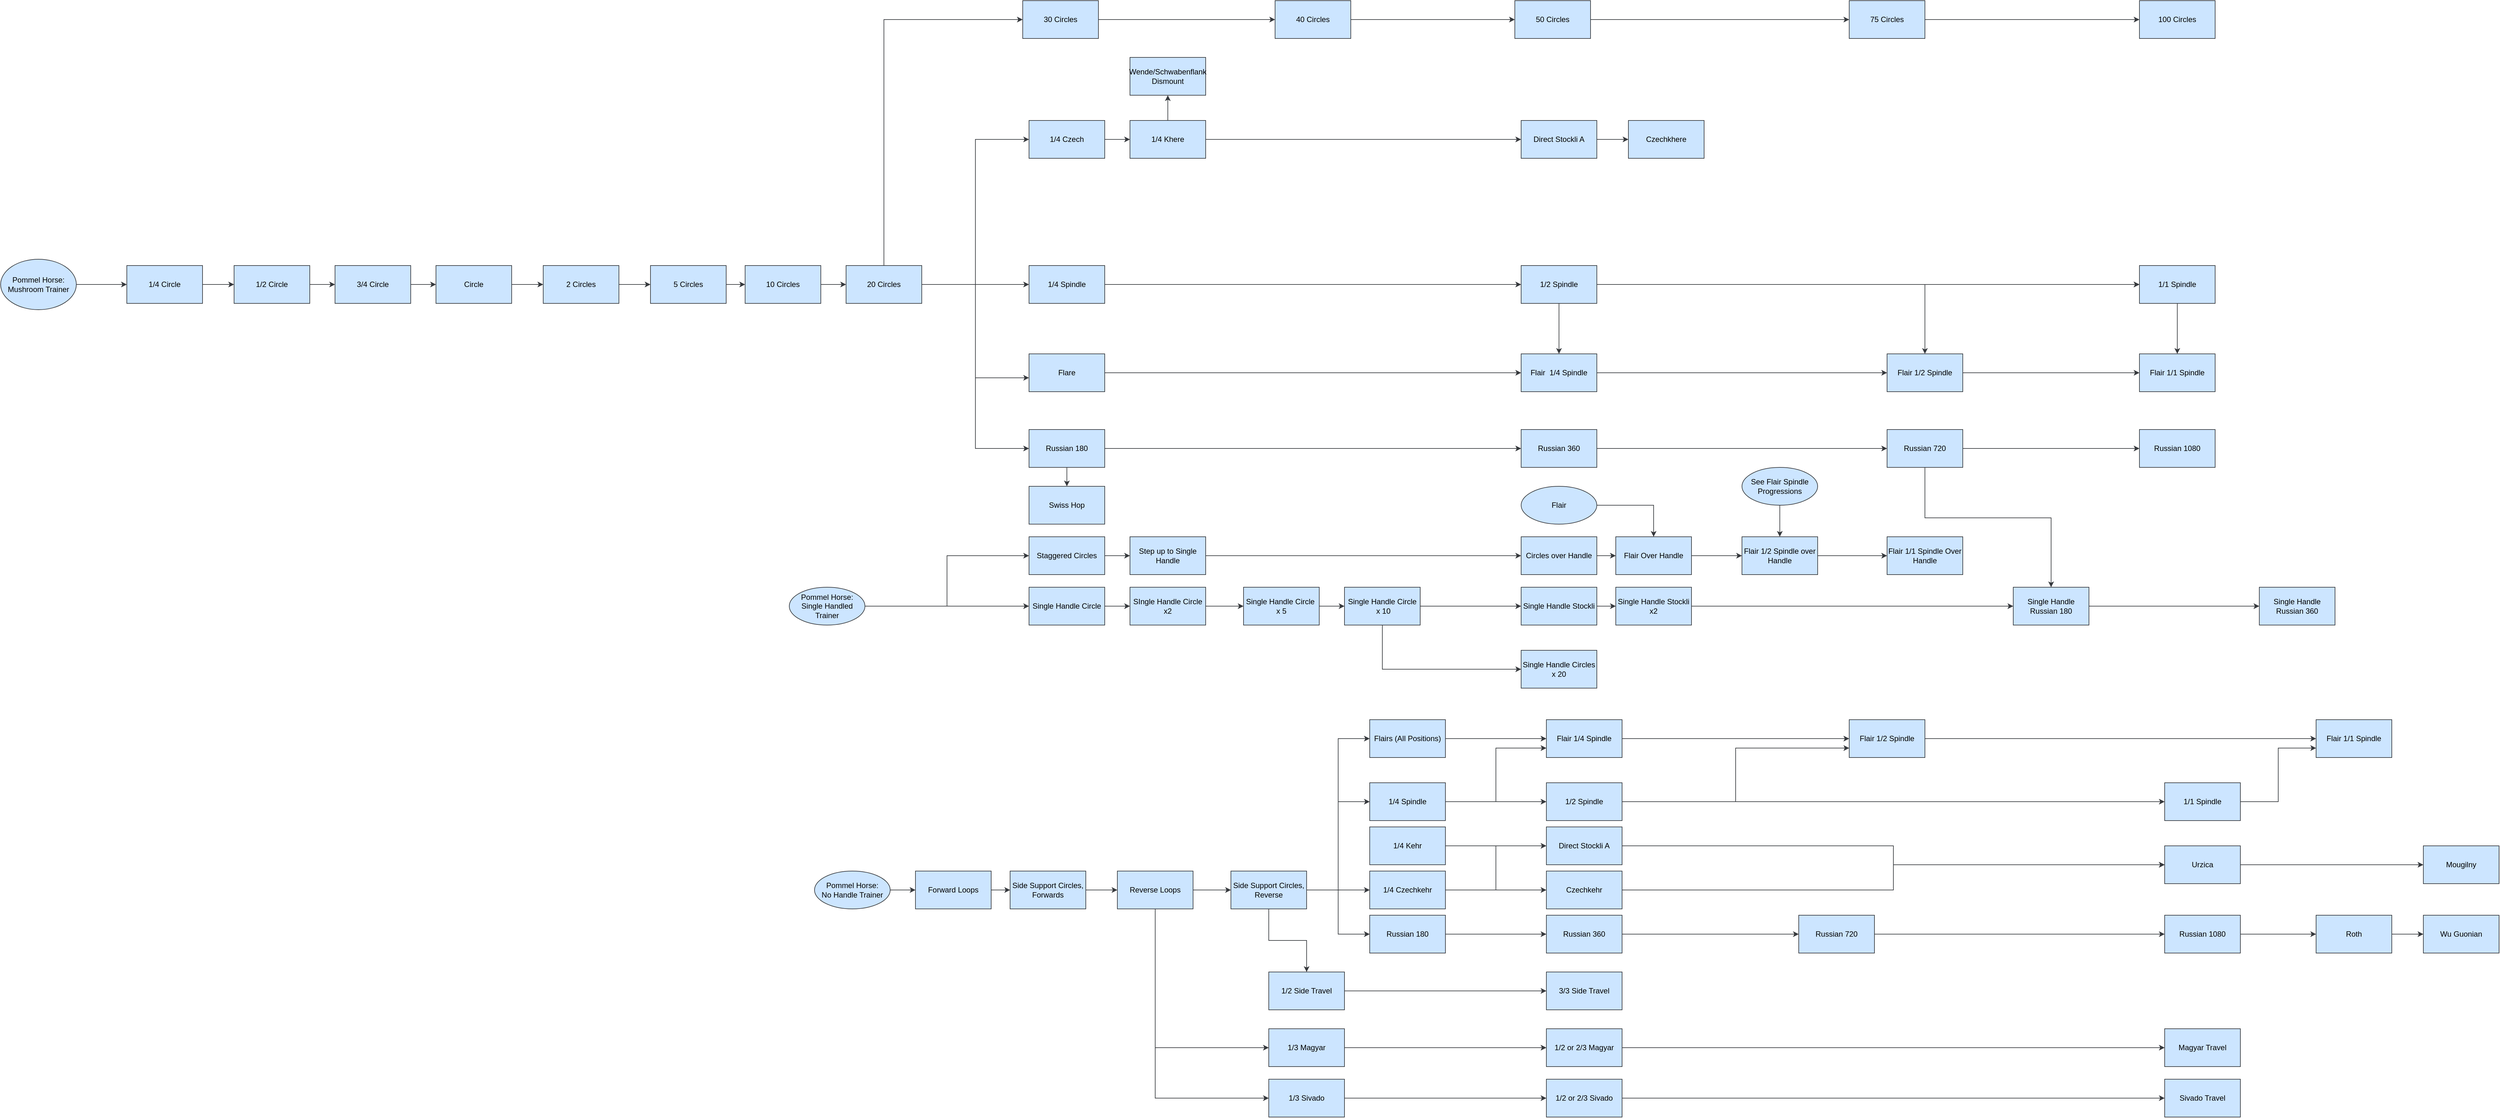 <mxfile version="14.9.8" type="github">
  <diagram id="G8l90t1o2bZnV9wiOUF2" name="Page-1">
    <mxGraphModel dx="4915" dy="438" grid="1" gridSize="10" guides="1" tooltips="1" connect="1" arrows="1" fold="1" page="1" pageScale="1" pageWidth="850" pageHeight="1100" math="0" shadow="0">
      <root>
        <mxCell id="0" />
        <mxCell id="1" parent="0" />
        <mxCell id="UrcYGBR2MilL74NsPiot-1" style="edgeStyle=orthogonalEdgeStyle;rounded=0;orthogonalLoop=1;jettySize=auto;html=1;entryX=0;entryY=0.5;entryDx=0;entryDy=0;fillColor=#cce5ff;strokeColor=#36393d;" parent="1" source="UrcYGBR2MilL74NsPiot-2" target="UrcYGBR2MilL74NsPiot-68" edge="1">
          <mxGeometry relative="1" as="geometry" />
        </mxCell>
        <mxCell id="UrcYGBR2MilL74NsPiot-2" value="&lt;div&gt;Pommel Horse:&lt;/div&gt;&lt;div&gt;Mushroom Trainer&lt;/div&gt;" style="ellipse;whiteSpace=wrap;html=1;fillColor=#cce5ff;strokeColor=#36393d;" parent="1" vertex="1">
          <mxGeometry x="-2310" y="2180" width="120" height="80" as="geometry" />
        </mxCell>
        <mxCell id="UrcYGBR2MilL74NsPiot-3" style="edgeStyle=orthogonalEdgeStyle;rounded=0;orthogonalLoop=1;jettySize=auto;html=1;entryX=0;entryY=0.5;entryDx=0;entryDy=0;fillColor=#cce5ff;strokeColor=#36393d;" parent="1" source="UrcYGBR2MilL74NsPiot-4" target="UrcYGBR2MilL74NsPiot-74" edge="1">
          <mxGeometry relative="1" as="geometry" />
        </mxCell>
        <mxCell id="UrcYGBR2MilL74NsPiot-4" value="Circle" style="whiteSpace=wrap;html=1;fillColor=#cce5ff;strokeColor=#36393d;" parent="1" vertex="1">
          <mxGeometry x="-1620" y="2190" width="120" height="60" as="geometry" />
        </mxCell>
        <mxCell id="UrcYGBR2MilL74NsPiot-5" value="" style="edgeStyle=orthogonalEdgeStyle;rounded=0;orthogonalLoop=1;jettySize=auto;html=1;fillColor=#cce5ff;strokeColor=#36393d;" parent="1" source="UrcYGBR2MilL74NsPiot-47" target="UrcYGBR2MilL74NsPiot-10" edge="1">
          <mxGeometry relative="1" as="geometry" />
        </mxCell>
        <mxCell id="UrcYGBR2MilL74NsPiot-6" value="1/4 Spindle" style="whiteSpace=wrap;html=1;fillColor=#cce5ff;strokeColor=#36393d;" parent="1" vertex="1">
          <mxGeometry x="-680" y="2190" width="120" height="60" as="geometry" />
        </mxCell>
        <mxCell id="UrcYGBR2MilL74NsPiot-7" value="" style="edgeStyle=orthogonalEdgeStyle;rounded=0;orthogonalLoop=1;jettySize=auto;html=1;fillColor=#cce5ff;strokeColor=#36393d;" parent="1" source="UrcYGBR2MilL74NsPiot-47" target="UrcYGBR2MilL74NsPiot-10" edge="1">
          <mxGeometry relative="1" as="geometry" />
        </mxCell>
        <mxCell id="UrcYGBR2MilL74NsPiot-8" value="" style="edgeStyle=orthogonalEdgeStyle;rounded=0;orthogonalLoop=1;jettySize=auto;html=1;fillColor=#cce5ff;strokeColor=#36393d;" parent="1" source="UrcYGBR2MilL74NsPiot-10" target="UrcYGBR2MilL74NsPiot-35" edge="1">
          <mxGeometry relative="1" as="geometry" />
        </mxCell>
        <mxCell id="UrcYGBR2MilL74NsPiot-9" style="edgeStyle=orthogonalEdgeStyle;rounded=0;orthogonalLoop=1;jettySize=auto;html=1;fillColor=#cce5ff;strokeColor=#36393d;" parent="1" source="UrcYGBR2MilL74NsPiot-10" target="UrcYGBR2MilL74NsPiot-98" edge="1">
          <mxGeometry relative="1" as="geometry" />
        </mxCell>
        <mxCell id="UrcYGBR2MilL74NsPiot-10" value="1/1 Spindle" style="whiteSpace=wrap;html=1;fillColor=#cce5ff;strokeColor=#36393d;" parent="1" vertex="1">
          <mxGeometry x="1080" y="2190" width="120" height="60" as="geometry" />
        </mxCell>
        <mxCell id="UrcYGBR2MilL74NsPiot-11" value="" style="edgeStyle=orthogonalEdgeStyle;rounded=0;orthogonalLoop=1;jettySize=auto;html=1;fillColor=#cce5ff;strokeColor=#36393d;" parent="1" source="UrcYGBR2MilL74NsPiot-12" target="UrcYGBR2MilL74NsPiot-15" edge="1">
          <mxGeometry relative="1" as="geometry" />
        </mxCell>
        <mxCell id="UrcYGBR2MilL74NsPiot-12" value="1/4 Czech" style="whiteSpace=wrap;html=1;fillColor=#cce5ff;strokeColor=#36393d;" parent="1" vertex="1">
          <mxGeometry x="-680" y="1960" width="120" height="60" as="geometry" />
        </mxCell>
        <mxCell id="UrcYGBR2MilL74NsPiot-13" style="edgeStyle=orthogonalEdgeStyle;rounded=0;orthogonalLoop=1;jettySize=auto;html=1;entryX=0;entryY=0.5;entryDx=0;entryDy=0;fillColor=#cce5ff;strokeColor=#36393d;" parent="1" source="UrcYGBR2MilL74NsPiot-15" target="UrcYGBR2MilL74NsPiot-50" edge="1">
          <mxGeometry relative="1" as="geometry" />
        </mxCell>
        <mxCell id="UrcYGBR2MilL74NsPiot-14" value="" style="edgeStyle=orthogonalEdgeStyle;rounded=0;orthogonalLoop=1;jettySize=auto;html=1;fillColor=#cce5ff;strokeColor=#36393d;" parent="1" source="UrcYGBR2MilL74NsPiot-15" target="UrcYGBR2MilL74NsPiot-17" edge="1">
          <mxGeometry relative="1" as="geometry" />
        </mxCell>
        <mxCell id="UrcYGBR2MilL74NsPiot-15" value="1/4 Khere" style="whiteSpace=wrap;html=1;fillColor=#cce5ff;strokeColor=#36393d;" parent="1" vertex="1">
          <mxGeometry x="-520" y="1960" width="120" height="60" as="geometry" />
        </mxCell>
        <mxCell id="UrcYGBR2MilL74NsPiot-16" value="Czechkhere" style="whiteSpace=wrap;html=1;fillColor=#cce5ff;strokeColor=#36393d;" parent="1" vertex="1">
          <mxGeometry x="270" y="1960" width="120" height="60" as="geometry" />
        </mxCell>
        <mxCell id="UrcYGBR2MilL74NsPiot-17" value="Wende/Schwabenflank Dismount" style="whiteSpace=wrap;html=1;fillColor=#cce5ff;strokeColor=#36393d;" parent="1" vertex="1">
          <mxGeometry x="-520" y="1860" width="120" height="60" as="geometry" />
        </mxCell>
        <mxCell id="UrcYGBR2MilL74NsPiot-18" value="" style="edgeStyle=orthogonalEdgeStyle;rounded=0;orthogonalLoop=1;jettySize=auto;html=1;fillColor=#cce5ff;strokeColor=#36393d;" parent="1" source="UrcYGBR2MilL74NsPiot-19" target="UrcYGBR2MilL74NsPiot-35" edge="1">
          <mxGeometry relative="1" as="geometry" />
        </mxCell>
        <mxCell id="UrcYGBR2MilL74NsPiot-19" value="Flare" style="whiteSpace=wrap;html=1;fillColor=#cce5ff;strokeColor=#36393d;" parent="1" vertex="1">
          <mxGeometry x="-680" y="2330" width="120" height="60" as="geometry" />
        </mxCell>
        <mxCell id="UrcYGBR2MilL74NsPiot-20" value="" style="edgeStyle=orthogonalEdgeStyle;rounded=0;orthogonalLoop=1;jettySize=auto;html=1;fillColor=#cce5ff;strokeColor=#36393d;" parent="1" source="UrcYGBR2MilL74NsPiot-22" target="UrcYGBR2MilL74NsPiot-24" edge="1">
          <mxGeometry relative="1" as="geometry" />
        </mxCell>
        <mxCell id="UrcYGBR2MilL74NsPiot-21" value="" style="edgeStyle=orthogonalEdgeStyle;rounded=0;orthogonalLoop=1;jettySize=auto;html=1;fillColor=#cce5ff;strokeColor=#36393d;" parent="1" source="UrcYGBR2MilL74NsPiot-22" target="UrcYGBR2MilL74NsPiot-66" edge="1">
          <mxGeometry relative="1" as="geometry" />
        </mxCell>
        <mxCell id="UrcYGBR2MilL74NsPiot-22" value="Russian 180" style="whiteSpace=wrap;html=1;fillColor=#cce5ff;strokeColor=#36393d;" parent="1" vertex="1">
          <mxGeometry x="-680" y="2450" width="120" height="60" as="geometry" />
        </mxCell>
        <mxCell id="UrcYGBR2MilL74NsPiot-23" value="" style="edgeStyle=orthogonalEdgeStyle;rounded=0;orthogonalLoop=1;jettySize=auto;html=1;fillColor=#cce5ff;strokeColor=#36393d;" parent="1" source="UrcYGBR2MilL74NsPiot-24" target="UrcYGBR2MilL74NsPiot-32" edge="1">
          <mxGeometry relative="1" as="geometry" />
        </mxCell>
        <mxCell id="UrcYGBR2MilL74NsPiot-24" value="Russian 360" style="whiteSpace=wrap;html=1;fillColor=#cce5ff;strokeColor=#36393d;" parent="1" vertex="1">
          <mxGeometry x="100" y="2450" width="120" height="60" as="geometry" />
        </mxCell>
        <mxCell id="UrcYGBR2MilL74NsPiot-25" value="" style="edgeStyle=orthogonalEdgeStyle;rounded=0;orthogonalLoop=1;jettySize=auto;html=1;fillColor=#cce5ff;strokeColor=#36393d;" parent="1" source="UrcYGBR2MilL74NsPiot-26" target="UrcYGBR2MilL74NsPiot-88" edge="1">
          <mxGeometry relative="1" as="geometry" />
        </mxCell>
        <mxCell id="UrcYGBR2MilL74NsPiot-26" value="Single Handle Circle" style="whiteSpace=wrap;html=1;fillColor=#cce5ff;strokeColor=#36393d;" parent="1" vertex="1">
          <mxGeometry x="-680" y="2700" width="120" height="60" as="geometry" />
        </mxCell>
        <mxCell id="UrcYGBR2MilL74NsPiot-27" style="edgeStyle=orthogonalEdgeStyle;rounded=0;orthogonalLoop=1;jettySize=auto;html=1;fillColor=#cce5ff;strokeColor=#36393d;" parent="1" source="UrcYGBR2MilL74NsPiot-28" target="UrcYGBR2MilL74NsPiot-94" edge="1">
          <mxGeometry relative="1" as="geometry" />
        </mxCell>
        <mxCell id="UrcYGBR2MilL74NsPiot-28" value="Single Handle Stockli" style="whiteSpace=wrap;html=1;fillColor=#cce5ff;strokeColor=#36393d;" parent="1" vertex="1">
          <mxGeometry x="100" y="2700" width="120" height="60" as="geometry" />
        </mxCell>
        <mxCell id="UrcYGBR2MilL74NsPiot-118" style="edgeStyle=orthogonalEdgeStyle;rounded=0;orthogonalLoop=1;jettySize=auto;html=1;fillColor=#cce5ff;strokeColor=#36393d;" parent="1" source="UrcYGBR2MilL74NsPiot-29" target="UrcYGBR2MilL74NsPiot-117" edge="1">
          <mxGeometry relative="1" as="geometry" />
        </mxCell>
        <mxCell id="UrcYGBR2MilL74NsPiot-29" value="Single Handle Russian 180" style="whiteSpace=wrap;html=1;fillColor=#cce5ff;strokeColor=#36393d;" parent="1" vertex="1">
          <mxGeometry x="880" y="2700" width="120" height="60" as="geometry" />
        </mxCell>
        <mxCell id="UrcYGBR2MilL74NsPiot-30" value="" style="edgeStyle=orthogonalEdgeStyle;rounded=0;orthogonalLoop=1;jettySize=auto;html=1;fillColor=#cce5ff;strokeColor=#36393d;" parent="1" source="UrcYGBR2MilL74NsPiot-32" target="UrcYGBR2MilL74NsPiot-33" edge="1">
          <mxGeometry relative="1" as="geometry" />
        </mxCell>
        <mxCell id="UrcYGBR2MilL74NsPiot-31" style="edgeStyle=orthogonalEdgeStyle;rounded=0;orthogonalLoop=1;jettySize=auto;html=1;fillColor=#cce5ff;strokeColor=#36393d;" parent="1" source="UrcYGBR2MilL74NsPiot-32" target="UrcYGBR2MilL74NsPiot-29" edge="1">
          <mxGeometry relative="1" as="geometry">
            <Array as="points">
              <mxPoint x="740" y="2590" />
              <mxPoint x="940" y="2590" />
            </Array>
          </mxGeometry>
        </mxCell>
        <mxCell id="UrcYGBR2MilL74NsPiot-32" value="Russian 720" style="whiteSpace=wrap;html=1;fillColor=#cce5ff;strokeColor=#36393d;" parent="1" vertex="1">
          <mxGeometry x="680" y="2450" width="120" height="60" as="geometry" />
        </mxCell>
        <mxCell id="UrcYGBR2MilL74NsPiot-33" value="Russian 1080" style="whiteSpace=wrap;html=1;fillColor=#cce5ff;strokeColor=#36393d;" parent="1" vertex="1">
          <mxGeometry x="1080" y="2450" width="120" height="60" as="geometry" />
        </mxCell>
        <mxCell id="UrcYGBR2MilL74NsPiot-34" style="edgeStyle=orthogonalEdgeStyle;rounded=0;orthogonalLoop=1;jettySize=auto;html=1;fillColor=#cce5ff;strokeColor=#36393d;" parent="1" source="UrcYGBR2MilL74NsPiot-35" target="UrcYGBR2MilL74NsPiot-97" edge="1">
          <mxGeometry relative="1" as="geometry" />
        </mxCell>
        <mxCell id="UrcYGBR2MilL74NsPiot-35" value="Flair&amp;nbsp; 1/4 Spindle" style="whiteSpace=wrap;html=1;fillColor=#cce5ff;strokeColor=#36393d;" parent="1" vertex="1">
          <mxGeometry x="100" y="2330" width="120" height="60" as="geometry" />
        </mxCell>
        <mxCell id="UrcYGBR2MilL74NsPiot-36" value="" style="edgeStyle=orthogonalEdgeStyle;rounded=0;orthogonalLoop=1;jettySize=auto;html=1;fillColor=#cce5ff;strokeColor=#36393d;" parent="1" source="UrcYGBR2MilL74NsPiot-37" target="UrcYGBR2MilL74NsPiot-39" edge="1">
          <mxGeometry relative="1" as="geometry" />
        </mxCell>
        <mxCell id="UrcYGBR2MilL74NsPiot-37" value="Staggered Circles" style="whiteSpace=wrap;html=1;fillColor=#cce5ff;strokeColor=#36393d;" parent="1" vertex="1">
          <mxGeometry x="-680" y="2620" width="120" height="60" as="geometry" />
        </mxCell>
        <mxCell id="UrcYGBR2MilL74NsPiot-38" style="edgeStyle=orthogonalEdgeStyle;rounded=0;orthogonalLoop=1;jettySize=auto;html=1;entryX=0;entryY=0.5;entryDx=0;entryDy=0;fillColor=#cce5ff;strokeColor=#36393d;" parent="1" source="UrcYGBR2MilL74NsPiot-39" target="UrcYGBR2MilL74NsPiot-41" edge="1">
          <mxGeometry relative="1" as="geometry" />
        </mxCell>
        <mxCell id="UrcYGBR2MilL74NsPiot-39" value="Step up to Single Handle" style="whiteSpace=wrap;html=1;fillColor=#cce5ff;strokeColor=#36393d;" parent="1" vertex="1">
          <mxGeometry x="-520" y="2620" width="120" height="60" as="geometry" />
        </mxCell>
        <mxCell id="UrcYGBR2MilL74NsPiot-40" value="" style="edgeStyle=orthogonalEdgeStyle;rounded=0;orthogonalLoop=1;jettySize=auto;html=1;fillColor=#cce5ff;strokeColor=#36393d;" parent="1" source="UrcYGBR2MilL74NsPiot-41" target="UrcYGBR2MilL74NsPiot-43" edge="1">
          <mxGeometry relative="1" as="geometry" />
        </mxCell>
        <mxCell id="UrcYGBR2MilL74NsPiot-41" value="Circles over Handle" style="whiteSpace=wrap;html=1;fillColor=#cce5ff;strokeColor=#36393d;" parent="1" vertex="1">
          <mxGeometry x="100" y="2620" width="120" height="60" as="geometry" />
        </mxCell>
        <mxCell id="UrcYGBR2MilL74NsPiot-42" value="" style="edgeStyle=orthogonalEdgeStyle;rounded=0;orthogonalLoop=1;jettySize=auto;html=1;fillColor=#cce5ff;strokeColor=#36393d;" parent="1" source="UrcYGBR2MilL74NsPiot-43" target="UrcYGBR2MilL74NsPiot-45" edge="1">
          <mxGeometry relative="1" as="geometry">
            <Array as="points">
              <mxPoint x="550" y="2650" />
              <mxPoint x="550" y="2650" />
            </Array>
          </mxGeometry>
        </mxCell>
        <mxCell id="UrcYGBR2MilL74NsPiot-43" value="Flair Over Handle" style="whiteSpace=wrap;html=1;fillColor=#cce5ff;strokeColor=#36393d;" parent="1" vertex="1">
          <mxGeometry x="250" y="2620" width="120" height="60" as="geometry" />
        </mxCell>
        <mxCell id="UrcYGBR2MilL74NsPiot-44" style="edgeStyle=orthogonalEdgeStyle;rounded=0;orthogonalLoop=1;jettySize=auto;html=1;fillColor=#cce5ff;strokeColor=#36393d;" parent="1" source="UrcYGBR2MilL74NsPiot-45" target="UrcYGBR2MilL74NsPiot-95" edge="1">
          <mxGeometry relative="1" as="geometry" />
        </mxCell>
        <mxCell id="UrcYGBR2MilL74NsPiot-45" value="Flair 1/2 Spindle over Handle" style="whiteSpace=wrap;html=1;fillColor=#cce5ff;strokeColor=#36393d;" parent="1" vertex="1">
          <mxGeometry x="450" y="2620" width="120" height="60" as="geometry" />
        </mxCell>
        <mxCell id="UrcYGBR2MilL74NsPiot-46" style="edgeStyle=orthogonalEdgeStyle;rounded=0;orthogonalLoop=1;jettySize=auto;html=1;fillColor=#cce5ff;strokeColor=#36393d;" parent="1" source="UrcYGBR2MilL74NsPiot-47" target="UrcYGBR2MilL74NsPiot-97" edge="1">
          <mxGeometry relative="1" as="geometry" />
        </mxCell>
        <mxCell id="UrcYGBR2MilL74NsPiot-47" value="1/2 Spindle" style="whiteSpace=wrap;html=1;fillColor=#cce5ff;strokeColor=#36393d;" parent="1" vertex="1">
          <mxGeometry x="100" y="2190" width="120" height="60" as="geometry" />
        </mxCell>
        <mxCell id="UrcYGBR2MilL74NsPiot-48" value="" style="edgeStyle=orthogonalEdgeStyle;rounded=0;orthogonalLoop=1;jettySize=auto;html=1;fillColor=#cce5ff;strokeColor=#36393d;" parent="1" source="UrcYGBR2MilL74NsPiot-6" target="UrcYGBR2MilL74NsPiot-47" edge="1">
          <mxGeometry relative="1" as="geometry">
            <mxPoint x="-500" y="2280" as="sourcePoint" />
            <mxPoint x="120" y="2240" as="targetPoint" />
          </mxGeometry>
        </mxCell>
        <mxCell id="UrcYGBR2MilL74NsPiot-49" value="" style="edgeStyle=orthogonalEdgeStyle;rounded=0;orthogonalLoop=1;jettySize=auto;html=1;fillColor=#cce5ff;strokeColor=#36393d;" parent="1" source="UrcYGBR2MilL74NsPiot-50" target="UrcYGBR2MilL74NsPiot-16" edge="1">
          <mxGeometry relative="1" as="geometry" />
        </mxCell>
        <mxCell id="UrcYGBR2MilL74NsPiot-50" value="Direct Stockli A" style="whiteSpace=wrap;html=1;fillColor=#cce5ff;strokeColor=#36393d;" parent="1" vertex="1">
          <mxGeometry x="100" y="1960" width="120" height="60" as="geometry" />
        </mxCell>
        <mxCell id="UrcYGBR2MilL74NsPiot-130" value="" style="edgeStyle=orthogonalEdgeStyle;rounded=0;orthogonalLoop=1;jettySize=auto;html=1;fillColor=#cce5ff;strokeColor=#36393d;" parent="1" source="UrcYGBR2MilL74NsPiot-52" target="UrcYGBR2MilL74NsPiot-119" edge="1">
          <mxGeometry relative="1" as="geometry" />
        </mxCell>
        <mxCell id="UrcYGBR2MilL74NsPiot-52" value="Forward Loops" style="whiteSpace=wrap;html=1;fillColor=#cce5ff;strokeColor=#36393d;" parent="1" vertex="1">
          <mxGeometry x="-860" y="3150" width="120" height="60" as="geometry" />
        </mxCell>
        <mxCell id="UrcYGBR2MilL74NsPiot-132" value="" style="edgeStyle=orthogonalEdgeStyle;rounded=0;orthogonalLoop=1;jettySize=auto;html=1;fillColor=#cce5ff;strokeColor=#36393d;" parent="1" source="UrcYGBR2MilL74NsPiot-55" target="UrcYGBR2MilL74NsPiot-120" edge="1">
          <mxGeometry relative="1" as="geometry" />
        </mxCell>
        <mxCell id="UrcYGBR2MilL74NsPiot-133" style="edgeStyle=orthogonalEdgeStyle;rounded=0;orthogonalLoop=1;jettySize=auto;html=1;entryX=0;entryY=0.5;entryDx=0;entryDy=0;fillColor=#cce5ff;strokeColor=#36393d;" parent="1" source="UrcYGBR2MilL74NsPiot-55" target="UrcYGBR2MilL74NsPiot-57" edge="1">
          <mxGeometry relative="1" as="geometry">
            <Array as="points">
              <mxPoint x="-480" y="3430" />
            </Array>
          </mxGeometry>
        </mxCell>
        <mxCell id="UrcYGBR2MilL74NsPiot-134" style="edgeStyle=orthogonalEdgeStyle;rounded=0;orthogonalLoop=1;jettySize=auto;html=1;entryX=0;entryY=0.5;entryDx=0;entryDy=0;fillColor=#cce5ff;strokeColor=#36393d;" parent="1" source="UrcYGBR2MilL74NsPiot-55" target="UrcYGBR2MilL74NsPiot-62" edge="1">
          <mxGeometry relative="1" as="geometry">
            <Array as="points">
              <mxPoint x="-480" y="3510" />
            </Array>
          </mxGeometry>
        </mxCell>
        <mxCell id="UrcYGBR2MilL74NsPiot-55" value="Reverse Loops" style="whiteSpace=wrap;html=1;fillColor=#cce5ff;strokeColor=#36393d;" parent="1" vertex="1">
          <mxGeometry x="-540" y="3150" width="120" height="60" as="geometry" />
        </mxCell>
        <mxCell id="UrcYGBR2MilL74NsPiot-56" style="edgeStyle=orthogonalEdgeStyle;rounded=0;orthogonalLoop=1;jettySize=auto;html=1;entryX=0;entryY=0.5;entryDx=0;entryDy=0;fillColor=#cce5ff;strokeColor=#36393d;" parent="1" source="UrcYGBR2MilL74NsPiot-57" target="UrcYGBR2MilL74NsPiot-59" edge="1">
          <mxGeometry relative="1" as="geometry" />
        </mxCell>
        <mxCell id="UrcYGBR2MilL74NsPiot-57" value="1/3 Magyar" style="whiteSpace=wrap;html=1;fillColor=#cce5ff;strokeColor=#36393d;" parent="1" vertex="1">
          <mxGeometry x="-300" y="3400" width="120" height="60" as="geometry" />
        </mxCell>
        <mxCell id="UrcYGBR2MilL74NsPiot-58" value="" style="edgeStyle=orthogonalEdgeStyle;rounded=0;orthogonalLoop=1;jettySize=auto;html=1;fillColor=#cce5ff;strokeColor=#36393d;" parent="1" source="UrcYGBR2MilL74NsPiot-59" target="UrcYGBR2MilL74NsPiot-60" edge="1">
          <mxGeometry relative="1" as="geometry" />
        </mxCell>
        <mxCell id="UrcYGBR2MilL74NsPiot-59" value="1/2 or 2/3 Magyar" style="whiteSpace=wrap;html=1;fillColor=#cce5ff;strokeColor=#36393d;" parent="1" vertex="1">
          <mxGeometry x="140" y="3400" width="120" height="60" as="geometry" />
        </mxCell>
        <mxCell id="UrcYGBR2MilL74NsPiot-60" value="Magyar Travel" style="whiteSpace=wrap;html=1;fillColor=#cce5ff;strokeColor=#36393d;" parent="1" vertex="1">
          <mxGeometry x="1120" y="3400" width="120" height="60" as="geometry" />
        </mxCell>
        <mxCell id="UrcYGBR2MilL74NsPiot-61" style="edgeStyle=orthogonalEdgeStyle;rounded=0;orthogonalLoop=1;jettySize=auto;html=1;entryX=0;entryY=0.5;entryDx=0;entryDy=0;fillColor=#cce5ff;strokeColor=#36393d;" parent="1" source="UrcYGBR2MilL74NsPiot-62" target="UrcYGBR2MilL74NsPiot-64" edge="1">
          <mxGeometry relative="1" as="geometry" />
        </mxCell>
        <mxCell id="UrcYGBR2MilL74NsPiot-62" value="1/3 Sivado" style="whiteSpace=wrap;html=1;fillColor=#cce5ff;strokeColor=#36393d;" parent="1" vertex="1">
          <mxGeometry x="-300" y="3480" width="120" height="60" as="geometry" />
        </mxCell>
        <mxCell id="UrcYGBR2MilL74NsPiot-63" value="" style="edgeStyle=orthogonalEdgeStyle;rounded=0;orthogonalLoop=1;jettySize=auto;html=1;fillColor=#cce5ff;strokeColor=#36393d;" parent="1" source="UrcYGBR2MilL74NsPiot-64" target="UrcYGBR2MilL74NsPiot-65" edge="1">
          <mxGeometry relative="1" as="geometry" />
        </mxCell>
        <mxCell id="UrcYGBR2MilL74NsPiot-64" value="1/2 or 2/3 Sivado" style="whiteSpace=wrap;html=1;fillColor=#cce5ff;strokeColor=#36393d;" parent="1" vertex="1">
          <mxGeometry x="140" y="3480" width="120" height="60" as="geometry" />
        </mxCell>
        <mxCell id="UrcYGBR2MilL74NsPiot-65" value="Sivado Travel" style="whiteSpace=wrap;html=1;fillColor=#cce5ff;strokeColor=#36393d;" parent="1" vertex="1">
          <mxGeometry x="1120" y="3480" width="120" height="60" as="geometry" />
        </mxCell>
        <mxCell id="UrcYGBR2MilL74NsPiot-66" value="Swiss Hop" style="whiteSpace=wrap;html=1;fillColor=#cce5ff;strokeColor=#36393d;" parent="1" vertex="1">
          <mxGeometry x="-680" y="2540" width="120" height="60" as="geometry" />
        </mxCell>
        <mxCell id="UrcYGBR2MilL74NsPiot-67" value="" style="edgeStyle=orthogonalEdgeStyle;rounded=0;orthogonalLoop=1;jettySize=auto;html=1;fillColor=#cce5ff;strokeColor=#36393d;" parent="1" source="UrcYGBR2MilL74NsPiot-68" target="UrcYGBR2MilL74NsPiot-70" edge="1">
          <mxGeometry relative="1" as="geometry" />
        </mxCell>
        <mxCell id="UrcYGBR2MilL74NsPiot-68" value="&lt;div&gt;1/4 Circle&lt;/div&gt;" style="whiteSpace=wrap;html=1;fillColor=#cce5ff;strokeColor=#36393d;" parent="1" vertex="1">
          <mxGeometry x="-2110" y="2190" width="120" height="60" as="geometry" />
        </mxCell>
        <mxCell id="UrcYGBR2MilL74NsPiot-69" value="" style="edgeStyle=orthogonalEdgeStyle;rounded=0;orthogonalLoop=1;jettySize=auto;html=1;fillColor=#cce5ff;strokeColor=#36393d;" parent="1" source="UrcYGBR2MilL74NsPiot-70" target="UrcYGBR2MilL74NsPiot-72" edge="1">
          <mxGeometry relative="1" as="geometry" />
        </mxCell>
        <mxCell id="UrcYGBR2MilL74NsPiot-70" value="1/2 Circle" style="whiteSpace=wrap;html=1;fillColor=#cce5ff;strokeColor=#36393d;" parent="1" vertex="1">
          <mxGeometry x="-1940" y="2190" width="120" height="60" as="geometry" />
        </mxCell>
        <mxCell id="UrcYGBR2MilL74NsPiot-71" value="" style="edgeStyle=orthogonalEdgeStyle;rounded=0;orthogonalLoop=1;jettySize=auto;html=1;fillColor=#cce5ff;strokeColor=#36393d;" parent="1" source="UrcYGBR2MilL74NsPiot-72" target="UrcYGBR2MilL74NsPiot-4" edge="1">
          <mxGeometry relative="1" as="geometry" />
        </mxCell>
        <mxCell id="UrcYGBR2MilL74NsPiot-72" value="3/4 Circle" style="whiteSpace=wrap;html=1;fillColor=#cce5ff;strokeColor=#36393d;" parent="1" vertex="1">
          <mxGeometry x="-1780" y="2190" width="120" height="60" as="geometry" />
        </mxCell>
        <mxCell id="UrcYGBR2MilL74NsPiot-73" value="" style="edgeStyle=orthogonalEdgeStyle;rounded=0;orthogonalLoop=1;jettySize=auto;html=1;fillColor=#cce5ff;strokeColor=#36393d;" parent="1" source="UrcYGBR2MilL74NsPiot-74" target="UrcYGBR2MilL74NsPiot-76" edge="1">
          <mxGeometry relative="1" as="geometry" />
        </mxCell>
        <mxCell id="UrcYGBR2MilL74NsPiot-74" value="2 Circles" style="whiteSpace=wrap;html=1;fillColor=#cce5ff;strokeColor=#36393d;" parent="1" vertex="1">
          <mxGeometry x="-1450" y="2190" width="120" height="60" as="geometry" />
        </mxCell>
        <mxCell id="UrcYGBR2MilL74NsPiot-75" value="" style="edgeStyle=orthogonalEdgeStyle;rounded=0;orthogonalLoop=1;jettySize=auto;html=1;fillColor=#cce5ff;strokeColor=#36393d;" parent="1" source="UrcYGBR2MilL74NsPiot-76" target="UrcYGBR2MilL74NsPiot-78" edge="1">
          <mxGeometry relative="1" as="geometry" />
        </mxCell>
        <mxCell id="UrcYGBR2MilL74NsPiot-76" value="5 Circles" style="whiteSpace=wrap;html=1;fillColor=#cce5ff;strokeColor=#36393d;" parent="1" vertex="1">
          <mxGeometry x="-1280" y="2190" width="120" height="60" as="geometry" />
        </mxCell>
        <mxCell id="UrcYGBR2MilL74NsPiot-77" value="" style="edgeStyle=orthogonalEdgeStyle;rounded=0;orthogonalLoop=1;jettySize=auto;html=1;fillColor=#cce5ff;strokeColor=#36393d;" parent="1" source="UrcYGBR2MilL74NsPiot-78" target="UrcYGBR2MilL74NsPiot-84" edge="1">
          <mxGeometry relative="1" as="geometry" />
        </mxCell>
        <mxCell id="UrcYGBR2MilL74NsPiot-78" value="10 Circles" style="whiteSpace=wrap;html=1;fillColor=#cce5ff;strokeColor=#36393d;" parent="1" vertex="1">
          <mxGeometry x="-1130" y="2190" width="120" height="60" as="geometry" />
        </mxCell>
        <mxCell id="UrcYGBR2MilL74NsPiot-79" style="edgeStyle=orthogonalEdgeStyle;rounded=0;orthogonalLoop=1;jettySize=auto;html=1;fillColor=#cce5ff;strokeColor=#36393d;" parent="1" source="UrcYGBR2MilL74NsPiot-84" target="UrcYGBR2MilL74NsPiot-6" edge="1">
          <mxGeometry relative="1" as="geometry" />
        </mxCell>
        <mxCell id="UrcYGBR2MilL74NsPiot-80" style="edgeStyle=orthogonalEdgeStyle;rounded=0;orthogonalLoop=1;jettySize=auto;html=1;entryX=0;entryY=0.5;entryDx=0;entryDy=0;fillColor=#cce5ff;strokeColor=#36393d;" parent="1" source="UrcYGBR2MilL74NsPiot-84" target="UrcYGBR2MilL74NsPiot-12" edge="1">
          <mxGeometry relative="1" as="geometry" />
        </mxCell>
        <mxCell id="UrcYGBR2MilL74NsPiot-81" style="edgeStyle=orthogonalEdgeStyle;rounded=0;orthogonalLoop=1;jettySize=auto;html=1;entryX=0;entryY=0.633;entryDx=0;entryDy=0;entryPerimeter=0;fillColor=#cce5ff;strokeColor=#36393d;" parent="1" source="UrcYGBR2MilL74NsPiot-84" target="UrcYGBR2MilL74NsPiot-19" edge="1">
          <mxGeometry relative="1" as="geometry" />
        </mxCell>
        <mxCell id="UrcYGBR2MilL74NsPiot-82" style="edgeStyle=orthogonalEdgeStyle;rounded=0;orthogonalLoop=1;jettySize=auto;html=1;entryX=0;entryY=0.5;entryDx=0;entryDy=0;fillColor=#cce5ff;strokeColor=#36393d;" parent="1" source="UrcYGBR2MilL74NsPiot-84" target="UrcYGBR2MilL74NsPiot-22" edge="1">
          <mxGeometry relative="1" as="geometry" />
        </mxCell>
        <mxCell id="UrcYGBR2MilL74NsPiot-83" style="edgeStyle=orthogonalEdgeStyle;rounded=0;orthogonalLoop=1;jettySize=auto;html=1;entryX=0;entryY=0.5;entryDx=0;entryDy=0;fillColor=#cce5ff;strokeColor=#36393d;" parent="1" source="UrcYGBR2MilL74NsPiot-84" target="UrcYGBR2MilL74NsPiot-107" edge="1">
          <mxGeometry relative="1" as="geometry">
            <Array as="points">
              <mxPoint x="-910" y="1800" />
            </Array>
          </mxGeometry>
        </mxCell>
        <mxCell id="UrcYGBR2MilL74NsPiot-84" value="20 Circles" style="whiteSpace=wrap;html=1;fillColor=#cce5ff;strokeColor=#36393d;" parent="1" vertex="1">
          <mxGeometry x="-970" y="2190" width="120" height="60" as="geometry" />
        </mxCell>
        <mxCell id="UrcYGBR2MilL74NsPiot-85" style="edgeStyle=orthogonalEdgeStyle;rounded=0;orthogonalLoop=1;jettySize=auto;html=1;entryX=0.5;entryY=0;entryDx=0;entryDy=0;fillColor=#cce5ff;strokeColor=#36393d;" parent="1" source="UrcYGBR2MilL74NsPiot-86" target="UrcYGBR2MilL74NsPiot-43" edge="1">
          <mxGeometry relative="1" as="geometry" />
        </mxCell>
        <mxCell id="UrcYGBR2MilL74NsPiot-86" value="Flair" style="ellipse;whiteSpace=wrap;html=1;fillColor=#cce5ff;strokeColor=#36393d;" parent="1" vertex="1">
          <mxGeometry x="100" y="2540" width="120" height="60" as="geometry" />
        </mxCell>
        <mxCell id="UrcYGBR2MilL74NsPiot-87" value="" style="edgeStyle=orthogonalEdgeStyle;rounded=0;orthogonalLoop=1;jettySize=auto;html=1;fillColor=#cce5ff;strokeColor=#36393d;" parent="1" source="UrcYGBR2MilL74NsPiot-88" target="UrcYGBR2MilL74NsPiot-90" edge="1">
          <mxGeometry relative="1" as="geometry" />
        </mxCell>
        <mxCell id="UrcYGBR2MilL74NsPiot-88" value="SIngle Handle Circle x2" style="whiteSpace=wrap;html=1;fillColor=#cce5ff;strokeColor=#36393d;" parent="1" vertex="1">
          <mxGeometry x="-520" y="2700" width="120" height="60" as="geometry" />
        </mxCell>
        <mxCell id="UrcYGBR2MilL74NsPiot-89" value="" style="edgeStyle=orthogonalEdgeStyle;rounded=0;orthogonalLoop=1;jettySize=auto;html=1;fillColor=#cce5ff;strokeColor=#36393d;" parent="1" source="UrcYGBR2MilL74NsPiot-90" target="UrcYGBR2MilL74NsPiot-92" edge="1">
          <mxGeometry relative="1" as="geometry" />
        </mxCell>
        <mxCell id="UrcYGBR2MilL74NsPiot-90" value="&lt;div&gt;Single Handle Circle&amp;nbsp; &lt;br&gt;&lt;/div&gt;&lt;div&gt;x 5&lt;/div&gt;" style="whiteSpace=wrap;html=1;fillColor=#cce5ff;strokeColor=#36393d;" parent="1" vertex="1">
          <mxGeometry x="-340" y="2700" width="120" height="60" as="geometry" />
        </mxCell>
        <mxCell id="UrcYGBR2MilL74NsPiot-91" style="edgeStyle=orthogonalEdgeStyle;rounded=0;orthogonalLoop=1;jettySize=auto;html=1;entryX=0;entryY=0.5;entryDx=0;entryDy=0;fillColor=#cce5ff;strokeColor=#36393d;" parent="1" source="UrcYGBR2MilL74NsPiot-92" target="UrcYGBR2MilL74NsPiot-28" edge="1">
          <mxGeometry relative="1" as="geometry" />
        </mxCell>
        <mxCell id="UrcYGBR2MilL74NsPiot-116" style="edgeStyle=orthogonalEdgeStyle;rounded=0;orthogonalLoop=1;jettySize=auto;html=1;entryX=0;entryY=0.5;entryDx=0;entryDy=0;fillColor=#cce5ff;strokeColor=#36393d;" parent="1" source="UrcYGBR2MilL74NsPiot-92" target="UrcYGBR2MilL74NsPiot-115" edge="1">
          <mxGeometry relative="1" as="geometry">
            <Array as="points">
              <mxPoint x="-120" y="2830" />
            </Array>
          </mxGeometry>
        </mxCell>
        <mxCell id="UrcYGBR2MilL74NsPiot-92" value="&lt;div&gt;Single Handle Circle&lt;/div&gt;&lt;div&gt;&amp;nbsp;x 10&lt;/div&gt;" style="whiteSpace=wrap;html=1;fillColor=#cce5ff;strokeColor=#36393d;" parent="1" vertex="1">
          <mxGeometry x="-180" y="2700" width="120" height="60" as="geometry" />
        </mxCell>
        <mxCell id="UrcYGBR2MilL74NsPiot-93" style="edgeStyle=orthogonalEdgeStyle;rounded=0;orthogonalLoop=1;jettySize=auto;html=1;entryX=0;entryY=0.5;entryDx=0;entryDy=0;fillColor=#cce5ff;strokeColor=#36393d;" parent="1" source="UrcYGBR2MilL74NsPiot-94" target="UrcYGBR2MilL74NsPiot-29" edge="1">
          <mxGeometry relative="1" as="geometry" />
        </mxCell>
        <mxCell id="UrcYGBR2MilL74NsPiot-94" value="Single Handle Stockli x2" style="whiteSpace=wrap;html=1;fillColor=#cce5ff;strokeColor=#36393d;" parent="1" vertex="1">
          <mxGeometry x="250" y="2700" width="120" height="60" as="geometry" />
        </mxCell>
        <mxCell id="UrcYGBR2MilL74NsPiot-95" value="Flair 1/1 Spindle Over Handle" style="whiteSpace=wrap;html=1;fillColor=#cce5ff;strokeColor=#36393d;" parent="1" vertex="1">
          <mxGeometry x="680" y="2620" width="120" height="60" as="geometry" />
        </mxCell>
        <mxCell id="UrcYGBR2MilL74NsPiot-96" style="edgeStyle=orthogonalEdgeStyle;rounded=0;orthogonalLoop=1;jettySize=auto;html=1;entryX=0;entryY=0.5;entryDx=0;entryDy=0;fillColor=#cce5ff;strokeColor=#36393d;" parent="1" source="UrcYGBR2MilL74NsPiot-97" target="UrcYGBR2MilL74NsPiot-98" edge="1">
          <mxGeometry relative="1" as="geometry" />
        </mxCell>
        <mxCell id="UrcYGBR2MilL74NsPiot-97" value="Flair 1/2 Spindle" style="whiteSpace=wrap;html=1;fillColor=#cce5ff;strokeColor=#36393d;" parent="1" vertex="1">
          <mxGeometry x="680" y="2330" width="120" height="60" as="geometry" />
        </mxCell>
        <mxCell id="UrcYGBR2MilL74NsPiot-98" value="Flair 1/1 Spindle" style="whiteSpace=wrap;html=1;fillColor=#cce5ff;strokeColor=#36393d;" parent="1" vertex="1">
          <mxGeometry x="1080" y="2330" width="120" height="60" as="geometry" />
        </mxCell>
        <mxCell id="UrcYGBR2MilL74NsPiot-99" style="edgeStyle=orthogonalEdgeStyle;rounded=0;orthogonalLoop=1;jettySize=auto;html=1;entryX=0;entryY=0.5;entryDx=0;entryDy=0;fillColor=#cce5ff;strokeColor=#36393d;" parent="1" source="UrcYGBR2MilL74NsPiot-101" target="UrcYGBR2MilL74NsPiot-37" edge="1">
          <mxGeometry relative="1" as="geometry" />
        </mxCell>
        <mxCell id="UrcYGBR2MilL74NsPiot-100" style="edgeStyle=orthogonalEdgeStyle;rounded=0;orthogonalLoop=1;jettySize=auto;html=1;fillColor=#cce5ff;strokeColor=#36393d;" parent="1" source="UrcYGBR2MilL74NsPiot-101" target="UrcYGBR2MilL74NsPiot-26" edge="1">
          <mxGeometry relative="1" as="geometry" />
        </mxCell>
        <mxCell id="UrcYGBR2MilL74NsPiot-101" value="Pommel Horse: Single Handled Trainer" style="ellipse;whiteSpace=wrap;html=1;fillColor=#cce5ff;strokeColor=#36393d;" parent="1" vertex="1">
          <mxGeometry x="-1060" y="2700" width="120" height="60" as="geometry" />
        </mxCell>
        <mxCell id="UrcYGBR2MilL74NsPiot-102" value="" style="edgeStyle=orthogonalEdgeStyle;rounded=0;orthogonalLoop=1;jettySize=auto;html=1;fillColor=#cce5ff;strokeColor=#36393d;" parent="1" source="UrcYGBR2MilL74NsPiot-103" target="UrcYGBR2MilL74NsPiot-45" edge="1">
          <mxGeometry relative="1" as="geometry" />
        </mxCell>
        <mxCell id="UrcYGBR2MilL74NsPiot-103" value="See Flair Spindle Progressions" style="ellipse;whiteSpace=wrap;html=1;fillColor=#cce5ff;strokeColor=#36393d;" parent="1" vertex="1">
          <mxGeometry x="450" y="2510" width="120" height="60" as="geometry" />
        </mxCell>
        <mxCell id="UrcYGBR2MilL74NsPiot-104" style="edgeStyle=orthogonalEdgeStyle;rounded=0;orthogonalLoop=1;jettySize=auto;html=1;fillColor=#cce5ff;strokeColor=#36393d;" parent="1" source="UrcYGBR2MilL74NsPiot-105" target="UrcYGBR2MilL74NsPiot-111" edge="1">
          <mxGeometry relative="1" as="geometry" />
        </mxCell>
        <mxCell id="UrcYGBR2MilL74NsPiot-105" value="50 Circles" style="whiteSpace=wrap;html=1;fillColor=#cce5ff;strokeColor=#36393d;" parent="1" vertex="1">
          <mxGeometry x="90" y="1770" width="120" height="60" as="geometry" />
        </mxCell>
        <mxCell id="UrcYGBR2MilL74NsPiot-106" style="edgeStyle=orthogonalEdgeStyle;rounded=0;orthogonalLoop=1;jettySize=auto;html=1;entryX=0;entryY=0.5;entryDx=0;entryDy=0;fillColor=#cce5ff;strokeColor=#36393d;" parent="1" source="UrcYGBR2MilL74NsPiot-107" target="UrcYGBR2MilL74NsPiot-109" edge="1">
          <mxGeometry relative="1" as="geometry" />
        </mxCell>
        <mxCell id="UrcYGBR2MilL74NsPiot-107" value="30 Circles " style="whiteSpace=wrap;html=1;fillColor=#cce5ff;strokeColor=#36393d;" parent="1" vertex="1">
          <mxGeometry x="-690" y="1770" width="120" height="60" as="geometry" />
        </mxCell>
        <mxCell id="UrcYGBR2MilL74NsPiot-108" style="edgeStyle=orthogonalEdgeStyle;rounded=0;orthogonalLoop=1;jettySize=auto;html=1;fillColor=#cce5ff;strokeColor=#36393d;" parent="1" source="UrcYGBR2MilL74NsPiot-109" target="UrcYGBR2MilL74NsPiot-105" edge="1">
          <mxGeometry relative="1" as="geometry" />
        </mxCell>
        <mxCell id="UrcYGBR2MilL74NsPiot-109" value="40 Circles" style="whiteSpace=wrap;html=1;fillColor=#cce5ff;strokeColor=#36393d;" parent="1" vertex="1">
          <mxGeometry x="-290" y="1770" width="120" height="60" as="geometry" />
        </mxCell>
        <mxCell id="UrcYGBR2MilL74NsPiot-110" style="edgeStyle=orthogonalEdgeStyle;rounded=0;orthogonalLoop=1;jettySize=auto;html=1;entryX=0;entryY=0.5;entryDx=0;entryDy=0;fillColor=#cce5ff;strokeColor=#36393d;" parent="1" source="UrcYGBR2MilL74NsPiot-111" target="UrcYGBR2MilL74NsPiot-112" edge="1">
          <mxGeometry relative="1" as="geometry" />
        </mxCell>
        <mxCell id="UrcYGBR2MilL74NsPiot-111" value="75 Circles" style="whiteSpace=wrap;html=1;fillColor=#cce5ff;strokeColor=#36393d;" parent="1" vertex="1">
          <mxGeometry x="620" y="1770" width="120" height="60" as="geometry" />
        </mxCell>
        <mxCell id="UrcYGBR2MilL74NsPiot-112" value="100 Circles" style="whiteSpace=wrap;html=1;fillColor=#cce5ff;strokeColor=#36393d;" parent="1" vertex="1">
          <mxGeometry x="1080" y="1770" width="120" height="60" as="geometry" />
        </mxCell>
        <mxCell id="UrcYGBR2MilL74NsPiot-113" style="edgeStyle=orthogonalEdgeStyle;rounded=0;orthogonalLoop=1;jettySize=auto;html=1;entryX=0;entryY=0.5;entryDx=0;entryDy=0;fillColor=#cce5ff;strokeColor=#36393d;" parent="1" source="UrcYGBR2MilL74NsPiot-114" target="UrcYGBR2MilL74NsPiot-52" edge="1">
          <mxGeometry relative="1" as="geometry" />
        </mxCell>
        <mxCell id="UrcYGBR2MilL74NsPiot-114" value="&lt;div&gt;Pommel Horse:&lt;/div&gt;&lt;div&gt;No Handle Trainer&lt;br&gt;&lt;/div&gt;" style="ellipse;whiteSpace=wrap;html=1;fillColor=#cce5ff;strokeColor=#36393d;" parent="1" vertex="1">
          <mxGeometry x="-1020" y="3150" width="120" height="60" as="geometry" />
        </mxCell>
        <mxCell id="UrcYGBR2MilL74NsPiot-115" value="Single Handle Circles x 20" style="whiteSpace=wrap;html=1;fillColor=#cce5ff;strokeColor=#36393d;" parent="1" vertex="1">
          <mxGeometry x="100" y="2800" width="120" height="60" as="geometry" />
        </mxCell>
        <mxCell id="UrcYGBR2MilL74NsPiot-117" value="Single Handle Russian 360" style="whiteSpace=wrap;html=1;fillColor=#cce5ff;strokeColor=#36393d;" parent="1" vertex="1">
          <mxGeometry x="1270" y="2700" width="120" height="60" as="geometry" />
        </mxCell>
        <mxCell id="UrcYGBR2MilL74NsPiot-131" value="" style="edgeStyle=orthogonalEdgeStyle;rounded=0;orthogonalLoop=1;jettySize=auto;html=1;fillColor=#cce5ff;strokeColor=#36393d;" parent="1" source="UrcYGBR2MilL74NsPiot-119" target="UrcYGBR2MilL74NsPiot-55" edge="1">
          <mxGeometry relative="1" as="geometry" />
        </mxCell>
        <mxCell id="UrcYGBR2MilL74NsPiot-119" value="Side Support Circles, Forwards" style="whiteSpace=wrap;html=1;fillColor=#cce5ff;strokeColor=#36393d;" parent="1" vertex="1">
          <mxGeometry x="-710" y="3150" width="120" height="60" as="geometry" />
        </mxCell>
        <mxCell id="UrcYGBR2MilL74NsPiot-124" style="edgeStyle=orthogonalEdgeStyle;rounded=0;orthogonalLoop=1;jettySize=auto;html=1;entryX=0;entryY=0.5;entryDx=0;entryDy=0;fillColor=#cce5ff;strokeColor=#36393d;" parent="1" source="UrcYGBR2MilL74NsPiot-120" target="UrcYGBR2MilL74NsPiot-123" edge="1">
          <mxGeometry relative="1" as="geometry" />
        </mxCell>
        <mxCell id="UrcYGBR2MilL74NsPiot-138" style="edgeStyle=orthogonalEdgeStyle;rounded=0;orthogonalLoop=1;jettySize=auto;html=1;fillColor=#cce5ff;strokeColor=#36393d;" parent="1" source="UrcYGBR2MilL74NsPiot-120" target="UrcYGBR2MilL74NsPiot-137" edge="1">
          <mxGeometry relative="1" as="geometry" />
        </mxCell>
        <mxCell id="UrcYGBR2MilL74NsPiot-144" style="edgeStyle=orthogonalEdgeStyle;rounded=0;orthogonalLoop=1;jettySize=auto;html=1;entryX=0;entryY=0.5;entryDx=0;entryDy=0;fillColor=#cce5ff;strokeColor=#36393d;" parent="1" source="UrcYGBR2MilL74NsPiot-120" target="UrcYGBR2MilL74NsPiot-143" edge="1">
          <mxGeometry relative="1" as="geometry" />
        </mxCell>
        <mxCell id="UrcYGBR2MilL74NsPiot-163" style="edgeStyle=orthogonalEdgeStyle;rounded=0;orthogonalLoop=1;jettySize=auto;html=1;entryX=0.5;entryY=0;entryDx=0;entryDy=0;fillColor=#cce5ff;strokeColor=#36393d;" parent="1" source="UrcYGBR2MilL74NsPiot-120" target="UrcYGBR2MilL74NsPiot-162" edge="1">
          <mxGeometry relative="1" as="geometry" />
        </mxCell>
        <mxCell id="UrcYGBR2MilL74NsPiot-167" style="edgeStyle=orthogonalEdgeStyle;rounded=0;orthogonalLoop=1;jettySize=auto;html=1;entryX=0;entryY=0.5;entryDx=0;entryDy=0;fillColor=#cce5ff;strokeColor=#36393d;" parent="1" source="UrcYGBR2MilL74NsPiot-120" target="UrcYGBR2MilL74NsPiot-166" edge="1">
          <mxGeometry relative="1" as="geometry" />
        </mxCell>
        <mxCell id="UrcYGBR2MilL74NsPiot-120" value="Side Support Circles, Reverse" style="whiteSpace=wrap;html=1;fillColor=#cce5ff;strokeColor=#36393d;" parent="1" vertex="1">
          <mxGeometry x="-360" y="3150" width="120" height="60" as="geometry" />
        </mxCell>
        <mxCell id="UrcYGBR2MilL74NsPiot-127" style="edgeStyle=orthogonalEdgeStyle;rounded=0;orthogonalLoop=1;jettySize=auto;html=1;fillColor=#cce5ff;strokeColor=#36393d;" parent="1" source="UrcYGBR2MilL74NsPiot-123" target="UrcYGBR2MilL74NsPiot-126" edge="1">
          <mxGeometry relative="1" as="geometry" />
        </mxCell>
        <mxCell id="UrcYGBR2MilL74NsPiot-174" style="edgeStyle=orthogonalEdgeStyle;rounded=0;orthogonalLoop=1;jettySize=auto;html=1;entryX=0;entryY=0.75;entryDx=0;entryDy=0;fillColor=#cce5ff;strokeColor=#36393d;" parent="1" source="UrcYGBR2MilL74NsPiot-123" target="UrcYGBR2MilL74NsPiot-168" edge="1">
          <mxGeometry relative="1" as="geometry" />
        </mxCell>
        <mxCell id="UrcYGBR2MilL74NsPiot-123" value="1/4 Spindle" style="whiteSpace=wrap;html=1;fillColor=#cce5ff;strokeColor=#36393d;" parent="1" vertex="1">
          <mxGeometry x="-140" y="3010" width="120" height="60" as="geometry" />
        </mxCell>
        <mxCell id="UrcYGBR2MilL74NsPiot-129" style="edgeStyle=orthogonalEdgeStyle;rounded=0;orthogonalLoop=1;jettySize=auto;html=1;fillColor=#cce5ff;strokeColor=#36393d;" parent="1" source="UrcYGBR2MilL74NsPiot-126" target="UrcYGBR2MilL74NsPiot-128" edge="1">
          <mxGeometry relative="1" as="geometry" />
        </mxCell>
        <mxCell id="UrcYGBR2MilL74NsPiot-175" style="edgeStyle=orthogonalEdgeStyle;rounded=0;orthogonalLoop=1;jettySize=auto;html=1;entryX=0;entryY=0.75;entryDx=0;entryDy=0;fillColor=#cce5ff;strokeColor=#36393d;" parent="1" source="UrcYGBR2MilL74NsPiot-126" target="UrcYGBR2MilL74NsPiot-170" edge="1">
          <mxGeometry relative="1" as="geometry" />
        </mxCell>
        <mxCell id="UrcYGBR2MilL74NsPiot-126" value="1/2 Spindle" style="whiteSpace=wrap;html=1;fillColor=#cce5ff;strokeColor=#36393d;" parent="1" vertex="1">
          <mxGeometry x="140" y="3010" width="120" height="60" as="geometry" />
        </mxCell>
        <mxCell id="UrcYGBR2MilL74NsPiot-176" style="edgeStyle=orthogonalEdgeStyle;rounded=0;orthogonalLoop=1;jettySize=auto;html=1;entryX=0;entryY=0.75;entryDx=0;entryDy=0;fillColor=#cce5ff;strokeColor=#36393d;" parent="1" source="UrcYGBR2MilL74NsPiot-128" target="UrcYGBR2MilL74NsPiot-172" edge="1">
          <mxGeometry relative="1" as="geometry" />
        </mxCell>
        <mxCell id="UrcYGBR2MilL74NsPiot-128" value="1/1 Spindle" style="whiteSpace=wrap;html=1;fillColor=#cce5ff;strokeColor=#36393d;" parent="1" vertex="1">
          <mxGeometry x="1120" y="3010" width="120" height="60" as="geometry" />
        </mxCell>
        <mxCell id="UrcYGBR2MilL74NsPiot-141" style="edgeStyle=orthogonalEdgeStyle;rounded=0;orthogonalLoop=1;jettySize=auto;html=1;entryX=0;entryY=0.5;entryDx=0;entryDy=0;fillColor=#cce5ff;strokeColor=#36393d;" parent="1" source="UrcYGBR2MilL74NsPiot-135" target="UrcYGBR2MilL74NsPiot-140" edge="1">
          <mxGeometry relative="1" as="geometry" />
        </mxCell>
        <mxCell id="UrcYGBR2MilL74NsPiot-135" value="1/4 Kehr" style="whiteSpace=wrap;html=1;fillColor=#cce5ff;strokeColor=#36393d;" parent="1" vertex="1">
          <mxGeometry x="-140" y="3080" width="120" height="60" as="geometry" />
        </mxCell>
        <mxCell id="UrcYGBR2MilL74NsPiot-142" style="edgeStyle=orthogonalEdgeStyle;rounded=0;orthogonalLoop=1;jettySize=auto;html=1;entryX=0;entryY=0.5;entryDx=0;entryDy=0;fillColor=#cce5ff;strokeColor=#36393d;" parent="1" source="UrcYGBR2MilL74NsPiot-137" target="UrcYGBR2MilL74NsPiot-139" edge="1">
          <mxGeometry relative="1" as="geometry" />
        </mxCell>
        <mxCell id="UrcYGBR2MilL74NsPiot-137" value="1/4 Czechkehr" style="whiteSpace=wrap;html=1;fillColor=#cce5ff;strokeColor=#36393d;" parent="1" vertex="1">
          <mxGeometry x="-140" y="3150" width="120" height="60" as="geometry" />
        </mxCell>
        <mxCell id="UrcYGBR2MilL74NsPiot-147" style="edgeStyle=orthogonalEdgeStyle;rounded=0;orthogonalLoop=1;jettySize=auto;html=1;entryX=0;entryY=0.5;entryDx=0;entryDy=0;fillColor=#cce5ff;strokeColor=#36393d;" parent="1" source="UrcYGBR2MilL74NsPiot-139" target="UrcYGBR2MilL74NsPiot-146" edge="1">
          <mxGeometry relative="1" as="geometry" />
        </mxCell>
        <mxCell id="UrcYGBR2MilL74NsPiot-139" value="Direct Stockli A" style="whiteSpace=wrap;html=1;fillColor=#cce5ff;strokeColor=#36393d;" parent="1" vertex="1">
          <mxGeometry x="140" y="3080" width="120" height="60" as="geometry" />
        </mxCell>
        <mxCell id="UrcYGBR2MilL74NsPiot-148" style="edgeStyle=orthogonalEdgeStyle;rounded=0;orthogonalLoop=1;jettySize=auto;html=1;entryX=0;entryY=0.5;entryDx=0;entryDy=0;fillColor=#cce5ff;strokeColor=#36393d;" parent="1" source="UrcYGBR2MilL74NsPiot-140" target="UrcYGBR2MilL74NsPiot-146" edge="1">
          <mxGeometry relative="1" as="geometry">
            <mxPoint x="1281" y="3150" as="targetPoint" />
            <Array as="points">
              <mxPoint x="690" y="3180" />
              <mxPoint x="690" y="3140" />
            </Array>
          </mxGeometry>
        </mxCell>
        <mxCell id="UrcYGBR2MilL74NsPiot-140" value="Czechkehr" style="whiteSpace=wrap;html=1;fillColor=#cce5ff;strokeColor=#36393d;" parent="1" vertex="1">
          <mxGeometry x="140" y="3150" width="120" height="60" as="geometry" />
        </mxCell>
        <mxCell id="UrcYGBR2MilL74NsPiot-153" style="edgeStyle=orthogonalEdgeStyle;rounded=0;orthogonalLoop=1;jettySize=auto;html=1;entryX=0;entryY=0.5;entryDx=0;entryDy=0;fillColor=#cce5ff;strokeColor=#36393d;" parent="1" source="UrcYGBR2MilL74NsPiot-143" target="UrcYGBR2MilL74NsPiot-152" edge="1">
          <mxGeometry relative="1" as="geometry" />
        </mxCell>
        <mxCell id="UrcYGBR2MilL74NsPiot-143" value="Russian 180" style="whiteSpace=wrap;html=1;fillColor=#cce5ff;strokeColor=#36393d;" parent="1" vertex="1">
          <mxGeometry x="-140" y="3220" width="120" height="60" as="geometry" />
        </mxCell>
        <mxCell id="UrcYGBR2MilL74NsPiot-145" value="Mougilny" style="whiteSpace=wrap;html=1;fillColor=#cce5ff;strokeColor=#36393d;" parent="1" vertex="1">
          <mxGeometry x="1530" y="3110" width="120" height="60" as="geometry" />
        </mxCell>
        <mxCell id="UrcYGBR2MilL74NsPiot-149" style="edgeStyle=orthogonalEdgeStyle;rounded=0;orthogonalLoop=1;jettySize=auto;html=1;entryX=0;entryY=0.5;entryDx=0;entryDy=0;fillColor=#cce5ff;strokeColor=#36393d;" parent="1" source="UrcYGBR2MilL74NsPiot-146" target="UrcYGBR2MilL74NsPiot-145" edge="1">
          <mxGeometry relative="1" as="geometry" />
        </mxCell>
        <mxCell id="UrcYGBR2MilL74NsPiot-146" value="Urzica" style="whiteSpace=wrap;html=1;fillColor=#cce5ff;strokeColor=#36393d;" parent="1" vertex="1">
          <mxGeometry x="1120" y="3110" width="120" height="60" as="geometry" />
        </mxCell>
        <mxCell id="UrcYGBR2MilL74NsPiot-155" style="edgeStyle=orthogonalEdgeStyle;rounded=0;orthogonalLoop=1;jettySize=auto;html=1;fillColor=#cce5ff;strokeColor=#36393d;" parent="1" source="UrcYGBR2MilL74NsPiot-152" target="UrcYGBR2MilL74NsPiot-154" edge="1">
          <mxGeometry relative="1" as="geometry" />
        </mxCell>
        <mxCell id="UrcYGBR2MilL74NsPiot-152" value="Russian 360" style="whiteSpace=wrap;html=1;fillColor=#cce5ff;strokeColor=#36393d;" parent="1" vertex="1">
          <mxGeometry x="140" y="3220" width="120" height="60" as="geometry" />
        </mxCell>
        <mxCell id="UrcYGBR2MilL74NsPiot-157" style="edgeStyle=orthogonalEdgeStyle;rounded=0;orthogonalLoop=1;jettySize=auto;html=1;fillColor=#cce5ff;strokeColor=#36393d;" parent="1" source="UrcYGBR2MilL74NsPiot-154" target="UrcYGBR2MilL74NsPiot-156" edge="1">
          <mxGeometry relative="1" as="geometry" />
        </mxCell>
        <mxCell id="UrcYGBR2MilL74NsPiot-154" value="Russian 720" style="whiteSpace=wrap;html=1;fillColor=#cce5ff;strokeColor=#36393d;" parent="1" vertex="1">
          <mxGeometry x="540" y="3220" width="120" height="60" as="geometry" />
        </mxCell>
        <mxCell id="UrcYGBR2MilL74NsPiot-159" style="edgeStyle=orthogonalEdgeStyle;rounded=0;orthogonalLoop=1;jettySize=auto;html=1;entryX=0;entryY=0.5;entryDx=0;entryDy=0;fillColor=#cce5ff;strokeColor=#36393d;" parent="1" source="UrcYGBR2MilL74NsPiot-156" target="UrcYGBR2MilL74NsPiot-158" edge="1">
          <mxGeometry relative="1" as="geometry" />
        </mxCell>
        <mxCell id="UrcYGBR2MilL74NsPiot-156" value="Russian 1080" style="whiteSpace=wrap;html=1;fillColor=#cce5ff;strokeColor=#36393d;" parent="1" vertex="1">
          <mxGeometry x="1120" y="3220" width="120" height="60" as="geometry" />
        </mxCell>
        <mxCell id="UrcYGBR2MilL74NsPiot-161" value="" style="edgeStyle=orthogonalEdgeStyle;rounded=0;orthogonalLoop=1;jettySize=auto;html=1;fillColor=#cce5ff;strokeColor=#36393d;" parent="1" source="UrcYGBR2MilL74NsPiot-158" target="UrcYGBR2MilL74NsPiot-160" edge="1">
          <mxGeometry relative="1" as="geometry" />
        </mxCell>
        <mxCell id="UrcYGBR2MilL74NsPiot-158" value="Roth" style="whiteSpace=wrap;html=1;fillColor=#cce5ff;strokeColor=#36393d;" parent="1" vertex="1">
          <mxGeometry x="1360" y="3220" width="120" height="60" as="geometry" />
        </mxCell>
        <mxCell id="UrcYGBR2MilL74NsPiot-160" value="Wu Guonian" style="whiteSpace=wrap;html=1;fillColor=#cce5ff;strokeColor=#36393d;" parent="1" vertex="1">
          <mxGeometry x="1530" y="3220" width="120" height="60" as="geometry" />
        </mxCell>
        <mxCell id="UrcYGBR2MilL74NsPiot-165" style="edgeStyle=orthogonalEdgeStyle;rounded=0;orthogonalLoop=1;jettySize=auto;html=1;entryX=0;entryY=0.5;entryDx=0;entryDy=0;fillColor=#cce5ff;strokeColor=#36393d;" parent="1" source="UrcYGBR2MilL74NsPiot-162" target="UrcYGBR2MilL74NsPiot-164" edge="1">
          <mxGeometry relative="1" as="geometry" />
        </mxCell>
        <mxCell id="UrcYGBR2MilL74NsPiot-162" value="1/2 Side Travel" style="whiteSpace=wrap;html=1;fillColor=#cce5ff;strokeColor=#36393d;" parent="1" vertex="1">
          <mxGeometry x="-300" y="3310" width="120" height="60" as="geometry" />
        </mxCell>
        <mxCell id="UrcYGBR2MilL74NsPiot-164" value="3/3 Side Travel" style="whiteSpace=wrap;html=1;fillColor=#cce5ff;strokeColor=#36393d;" parent="1" vertex="1">
          <mxGeometry x="140" y="3310" width="120" height="60" as="geometry" />
        </mxCell>
        <mxCell id="UrcYGBR2MilL74NsPiot-169" style="edgeStyle=orthogonalEdgeStyle;rounded=0;orthogonalLoop=1;jettySize=auto;html=1;fillColor=#cce5ff;strokeColor=#36393d;" parent="1" source="UrcYGBR2MilL74NsPiot-166" target="UrcYGBR2MilL74NsPiot-168" edge="1">
          <mxGeometry relative="1" as="geometry" />
        </mxCell>
        <mxCell id="UrcYGBR2MilL74NsPiot-166" value="Flairs (All Positions)" style="whiteSpace=wrap;html=1;fillColor=#cce5ff;strokeColor=#36393d;" parent="1" vertex="1">
          <mxGeometry x="-140" y="2910" width="120" height="60" as="geometry" />
        </mxCell>
        <mxCell id="UrcYGBR2MilL74NsPiot-171" style="edgeStyle=orthogonalEdgeStyle;rounded=0;orthogonalLoop=1;jettySize=auto;html=1;fillColor=#cce5ff;strokeColor=#36393d;" parent="1" source="UrcYGBR2MilL74NsPiot-168" target="UrcYGBR2MilL74NsPiot-170" edge="1">
          <mxGeometry relative="1" as="geometry" />
        </mxCell>
        <mxCell id="UrcYGBR2MilL74NsPiot-168" value="Flair 1/4 Spindle" style="whiteSpace=wrap;html=1;fillColor=#cce5ff;strokeColor=#36393d;" parent="1" vertex="1">
          <mxGeometry x="140" y="2910" width="120" height="60" as="geometry" />
        </mxCell>
        <mxCell id="UrcYGBR2MilL74NsPiot-173" style="edgeStyle=orthogonalEdgeStyle;rounded=0;orthogonalLoop=1;jettySize=auto;html=1;fillColor=#cce5ff;strokeColor=#36393d;" parent="1" source="UrcYGBR2MilL74NsPiot-170" target="UrcYGBR2MilL74NsPiot-172" edge="1">
          <mxGeometry relative="1" as="geometry" />
        </mxCell>
        <mxCell id="UrcYGBR2MilL74NsPiot-170" value="Flair 1/2 Spindle" style="whiteSpace=wrap;html=1;fillColor=#cce5ff;strokeColor=#36393d;" parent="1" vertex="1">
          <mxGeometry x="620" y="2910" width="120" height="60" as="geometry" />
        </mxCell>
        <mxCell id="UrcYGBR2MilL74NsPiot-172" value="Flair 1/1 Spindle" style="whiteSpace=wrap;html=1;fillColor=#cce5ff;strokeColor=#36393d;" parent="1" vertex="1">
          <mxGeometry x="1360" y="2910" width="120" height="60" as="geometry" />
        </mxCell>
      </root>
    </mxGraphModel>
  </diagram>
</mxfile>
